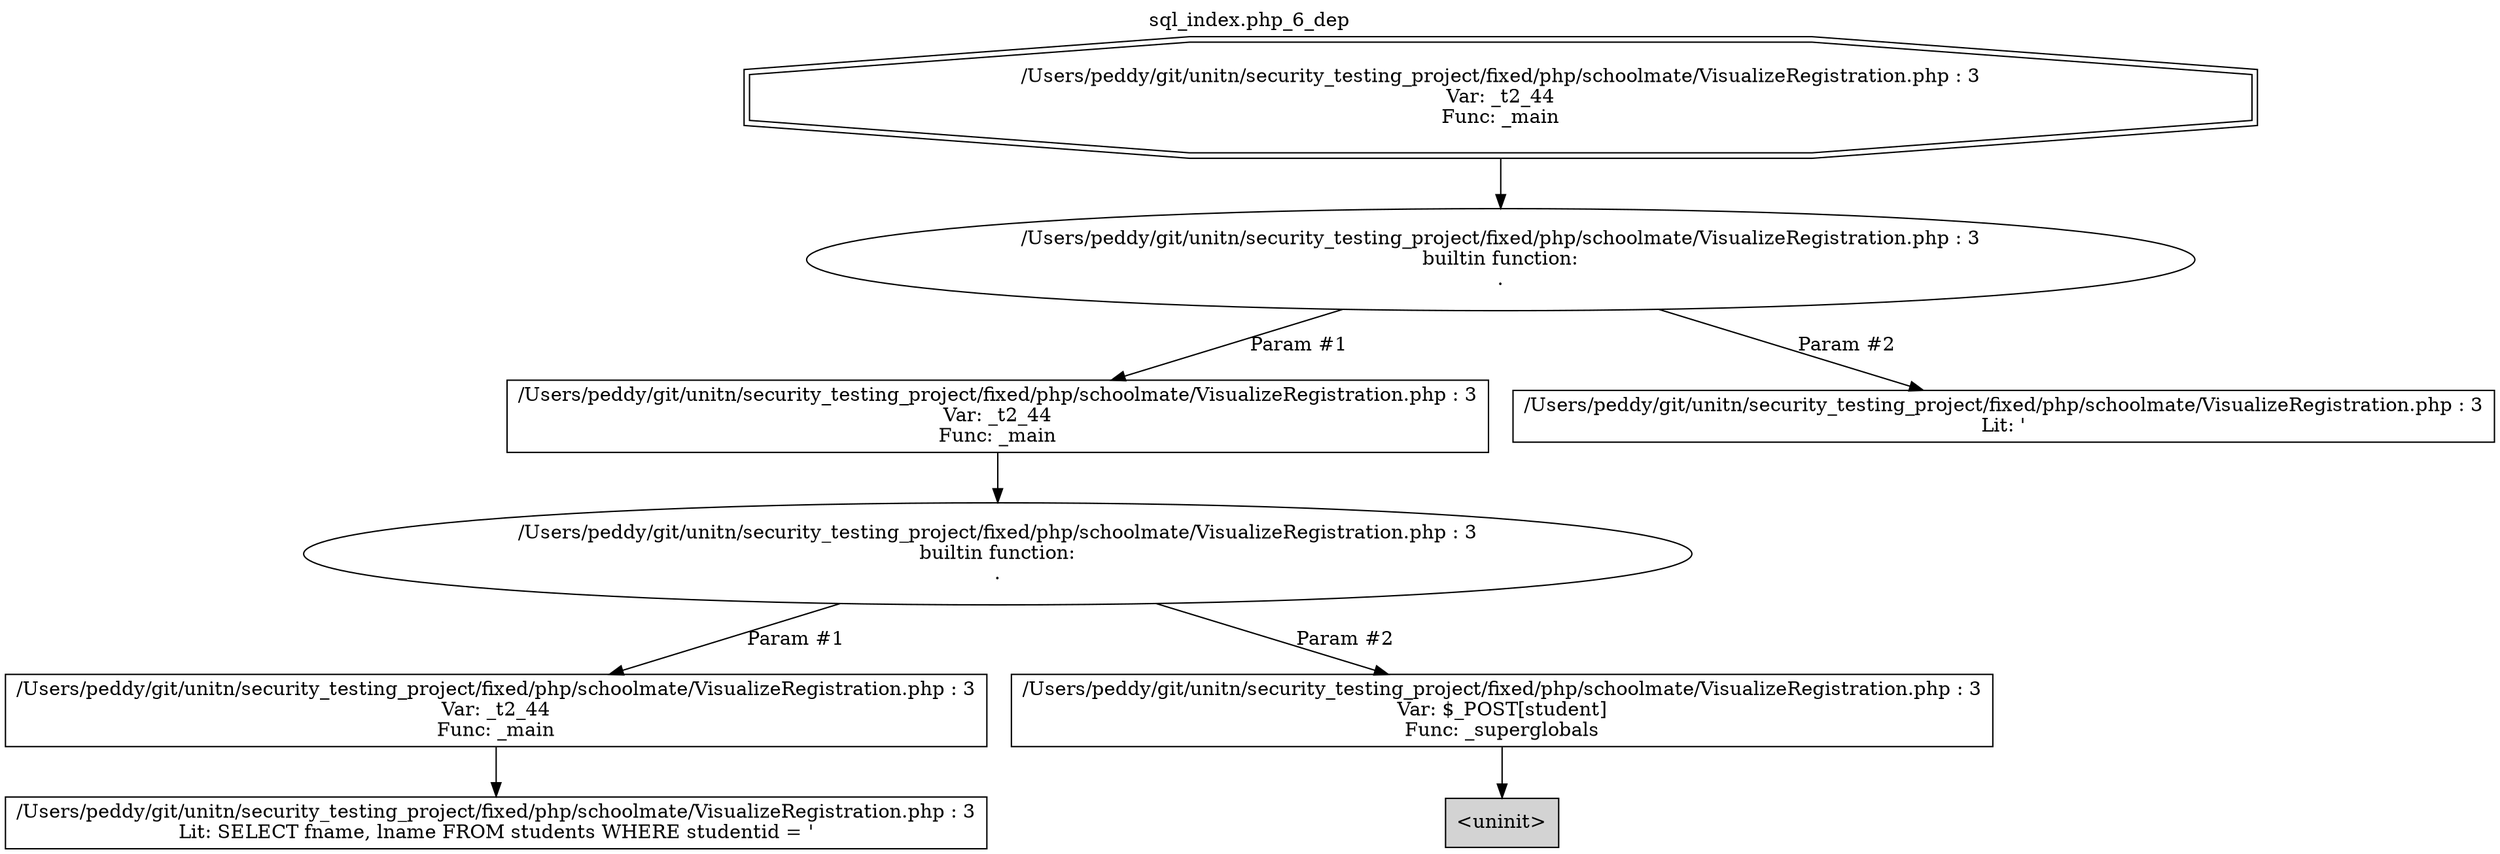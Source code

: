 digraph cfg {
  label="sql_index.php_6_dep";
  labelloc=t;
  n1 [shape=doubleoctagon, label="/Users/peddy/git/unitn/security_testing_project/fixed/php/schoolmate/VisualizeRegistration.php : 3\nVar: _t2_44\nFunc: _main\n"];
  n2 [shape=ellipse, label="/Users/peddy/git/unitn/security_testing_project/fixed/php/schoolmate/VisualizeRegistration.php : 3\nbuiltin function:\n.\n"];
  n3 [shape=box, label="/Users/peddy/git/unitn/security_testing_project/fixed/php/schoolmate/VisualizeRegistration.php : 3\nVar: _t2_44\nFunc: _main\n"];
  n4 [shape=ellipse, label="/Users/peddy/git/unitn/security_testing_project/fixed/php/schoolmate/VisualizeRegistration.php : 3\nbuiltin function:\n.\n"];
  n5 [shape=box, label="/Users/peddy/git/unitn/security_testing_project/fixed/php/schoolmate/VisualizeRegistration.php : 3\nVar: _t2_44\nFunc: _main\n"];
  n6 [shape=box, label="/Users/peddy/git/unitn/security_testing_project/fixed/php/schoolmate/VisualizeRegistration.php : 3\nLit: SELECT fname, lname FROM students WHERE studentid = '\n"];
  n7 [shape=box, label="/Users/peddy/git/unitn/security_testing_project/fixed/php/schoolmate/VisualizeRegistration.php : 3\nVar: $_POST[student]\nFunc: _superglobals\n"];
  n8 [shape=box, label="<uninit>",style=filled];
  n9 [shape=box, label="/Users/peddy/git/unitn/security_testing_project/fixed/php/schoolmate/VisualizeRegistration.php : 3\nLit: '\n"];
  n1 -> n2;
  n3 -> n4;
  n5 -> n6;
  n4 -> n5[label="Param #1"];
  n4 -> n7[label="Param #2"];
  n7 -> n8;
  n2 -> n3[label="Param #1"];
  n2 -> n9[label="Param #2"];
}

